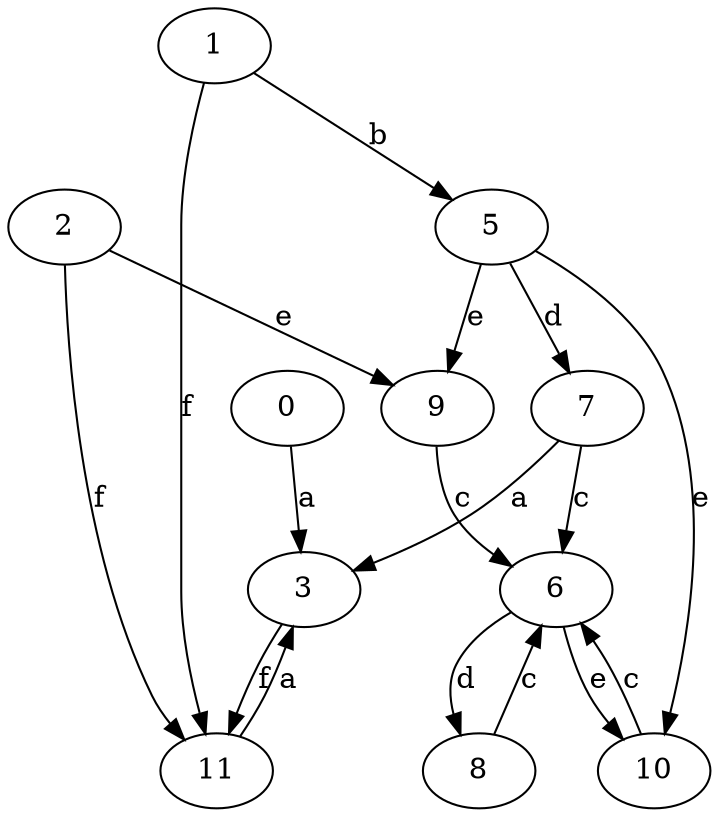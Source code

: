 strict digraph  {
0;
2;
3;
5;
6;
7;
1;
8;
9;
10;
11;
0 -> 3  [label=a];
2 -> 9  [label=e];
2 -> 11  [label=f];
3 -> 11  [label=f];
5 -> 7  [label=d];
5 -> 9  [label=e];
5 -> 10  [label=e];
6 -> 8  [label=d];
6 -> 10  [label=e];
7 -> 3  [label=a];
7 -> 6  [label=c];
1 -> 5  [label=b];
1 -> 11  [label=f];
8 -> 6  [label=c];
9 -> 6  [label=c];
10 -> 6  [label=c];
11 -> 3  [label=a];
}
